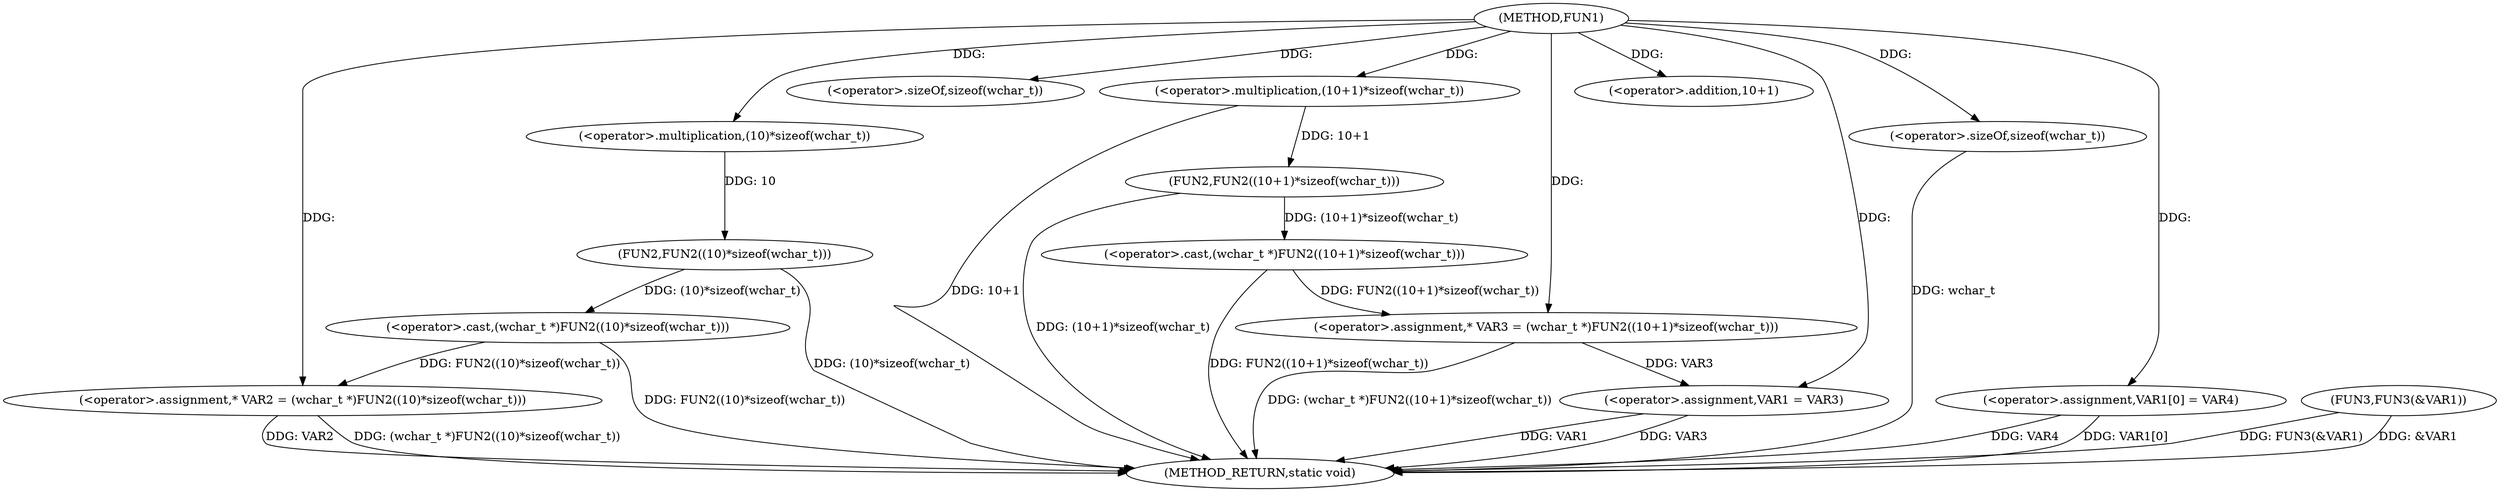 digraph FUN1 {  
"1000100" [label = "(METHOD,FUN1)" ]
"1000136" [label = "(METHOD_RETURN,static void)" ]
"1000104" [label = "(<operator>.assignment,* VAR2 = (wchar_t *)FUN2((10)*sizeof(wchar_t)))" ]
"1000106" [label = "(<operator>.cast,(wchar_t *)FUN2((10)*sizeof(wchar_t)))" ]
"1000108" [label = "(FUN2,FUN2((10)*sizeof(wchar_t)))" ]
"1000109" [label = "(<operator>.multiplication,(10)*sizeof(wchar_t))" ]
"1000111" [label = "(<operator>.sizeOf,sizeof(wchar_t))" ]
"1000114" [label = "(<operator>.assignment,* VAR3 = (wchar_t *)FUN2((10+1)*sizeof(wchar_t)))" ]
"1000116" [label = "(<operator>.cast,(wchar_t *)FUN2((10+1)*sizeof(wchar_t)))" ]
"1000118" [label = "(FUN2,FUN2((10+1)*sizeof(wchar_t)))" ]
"1000119" [label = "(<operator>.multiplication,(10+1)*sizeof(wchar_t))" ]
"1000120" [label = "(<operator>.addition,10+1)" ]
"1000123" [label = "(<operator>.sizeOf,sizeof(wchar_t))" ]
"1000125" [label = "(<operator>.assignment,VAR1 = VAR3)" ]
"1000128" [label = "(<operator>.assignment,VAR1[0] = VAR4)" ]
"1000133" [label = "(FUN3,FUN3(&VAR1))" ]
  "1000125" -> "1000136"  [ label = "DDG: VAR1"] 
  "1000106" -> "1000136"  [ label = "DDG: FUN2((10)*sizeof(wchar_t))"] 
  "1000104" -> "1000136"  [ label = "DDG: VAR2"] 
  "1000125" -> "1000136"  [ label = "DDG: VAR3"] 
  "1000116" -> "1000136"  [ label = "DDG: FUN2((10+1)*sizeof(wchar_t))"] 
  "1000133" -> "1000136"  [ label = "DDG: FUN3(&VAR1)"] 
  "1000119" -> "1000136"  [ label = "DDG: 10+1"] 
  "1000118" -> "1000136"  [ label = "DDG: (10+1)*sizeof(wchar_t)"] 
  "1000114" -> "1000136"  [ label = "DDG: (wchar_t *)FUN2((10+1)*sizeof(wchar_t))"] 
  "1000123" -> "1000136"  [ label = "DDG: wchar_t"] 
  "1000128" -> "1000136"  [ label = "DDG: VAR4"] 
  "1000128" -> "1000136"  [ label = "DDG: VAR1[0]"] 
  "1000133" -> "1000136"  [ label = "DDG: &VAR1"] 
  "1000104" -> "1000136"  [ label = "DDG: (wchar_t *)FUN2((10)*sizeof(wchar_t))"] 
  "1000108" -> "1000136"  [ label = "DDG: (10)*sizeof(wchar_t)"] 
  "1000106" -> "1000104"  [ label = "DDG: FUN2((10)*sizeof(wchar_t))"] 
  "1000100" -> "1000104"  [ label = "DDG: "] 
  "1000108" -> "1000106"  [ label = "DDG: (10)*sizeof(wchar_t)"] 
  "1000109" -> "1000108"  [ label = "DDG: 10"] 
  "1000100" -> "1000109"  [ label = "DDG: "] 
  "1000100" -> "1000111"  [ label = "DDG: "] 
  "1000116" -> "1000114"  [ label = "DDG: FUN2((10+1)*sizeof(wchar_t))"] 
  "1000100" -> "1000114"  [ label = "DDG: "] 
  "1000118" -> "1000116"  [ label = "DDG: (10+1)*sizeof(wchar_t)"] 
  "1000119" -> "1000118"  [ label = "DDG: 10+1"] 
  "1000100" -> "1000119"  [ label = "DDG: "] 
  "1000100" -> "1000120"  [ label = "DDG: "] 
  "1000100" -> "1000123"  [ label = "DDG: "] 
  "1000114" -> "1000125"  [ label = "DDG: VAR3"] 
  "1000100" -> "1000125"  [ label = "DDG: "] 
  "1000100" -> "1000128"  [ label = "DDG: "] 
}
